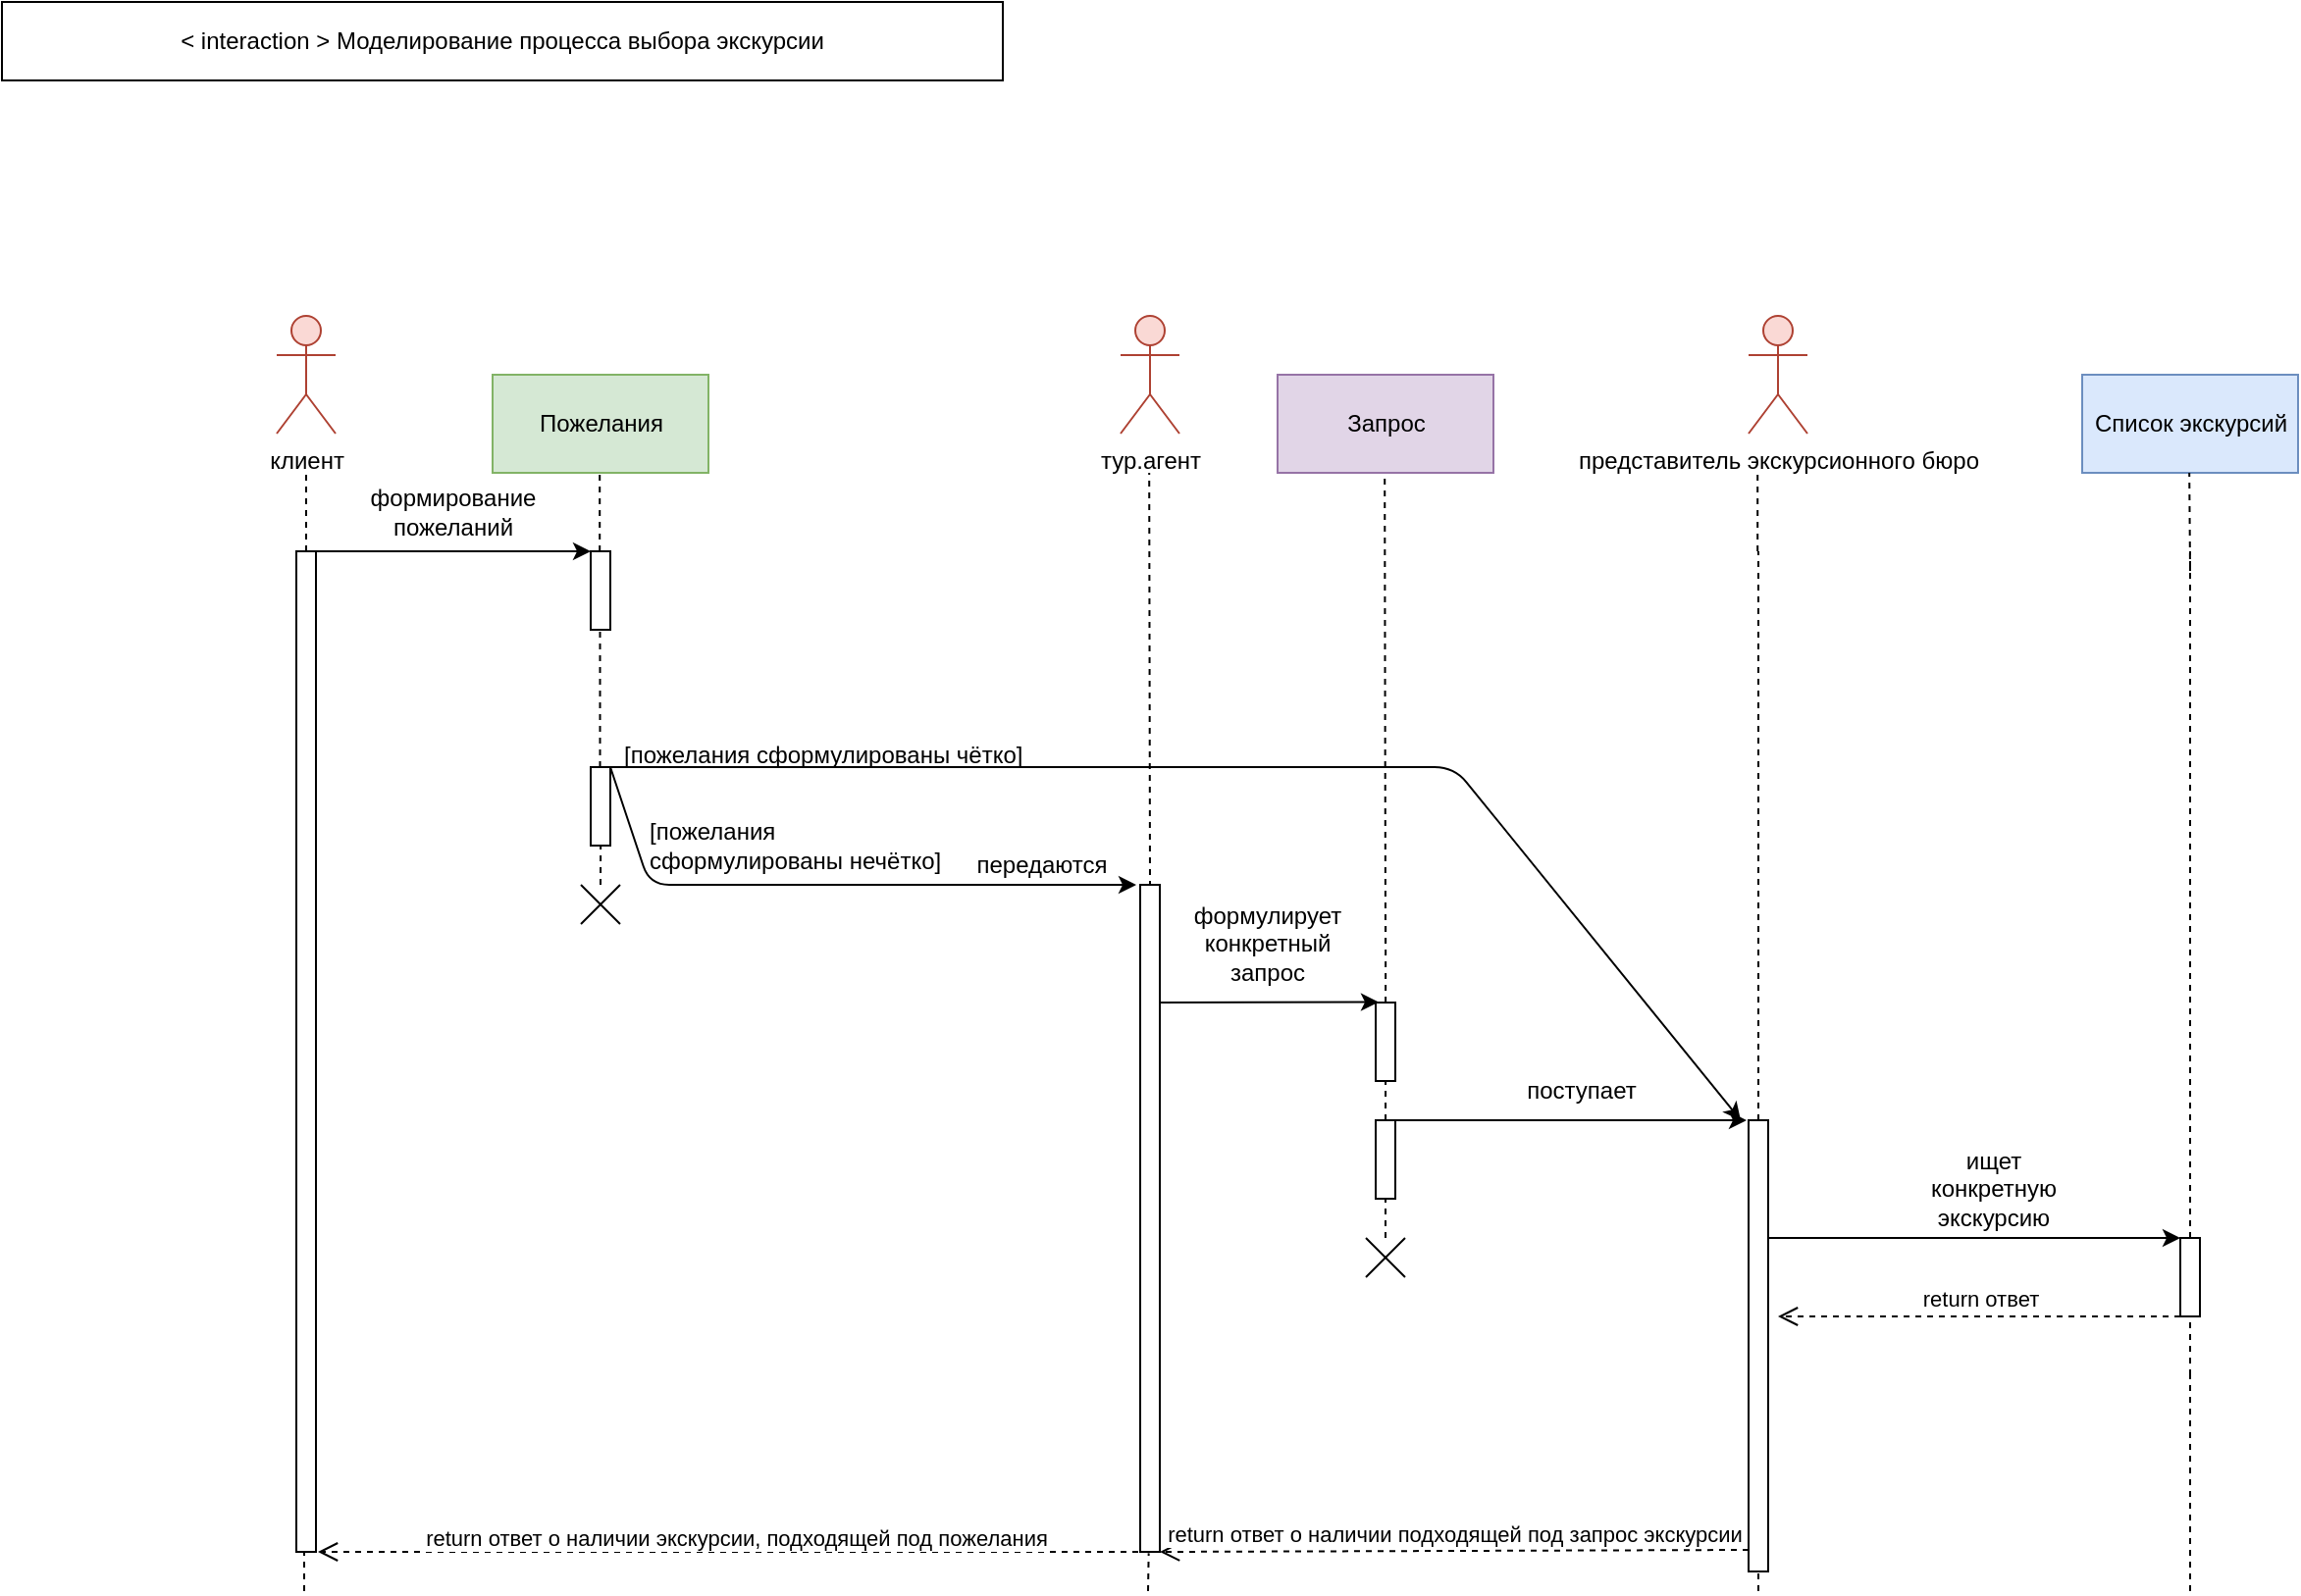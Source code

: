 <mxfile version="12.9.10" type="github">
  <diagram id="BwbKmep2h5bGMblftUvO" name="Page-1">
    <mxGraphModel dx="1422" dy="768" grid="1" gridSize="10" guides="1" tooltips="1" connect="1" arrows="1" fold="1" page="1" pageScale="1" pageWidth="850" pageHeight="1100" math="0" shadow="0">
      <root>
        <mxCell id="0" />
        <mxCell id="1" parent="0" />
        <mxCell id="eJPUeLMYaRIpT0Y_iR7e-1" value="клиент" style="shape=umlActor;verticalLabelPosition=bottom;labelBackgroundColor=#ffffff;verticalAlign=top;html=1;fillColor=#fad9d5;strokeColor=#ae4132;" parent="1" vertex="1">
          <mxGeometry x="180" y="200" width="30" height="60" as="geometry" />
        </mxCell>
        <mxCell id="eJPUeLMYaRIpT0Y_iR7e-2" value="тур.агент" style="shape=umlActor;verticalLabelPosition=bottom;labelBackgroundColor=#ffffff;verticalAlign=top;html=1;fillColor=#fad9d5;strokeColor=#ae4132;" parent="1" vertex="1">
          <mxGeometry x="610" y="200" width="30" height="60" as="geometry" />
        </mxCell>
        <mxCell id="eJPUeLMYaRIpT0Y_iR7e-3" value="&lt;div&gt;представитель экскурсионного бюро&lt;/div&gt;" style="shape=umlActor;verticalLabelPosition=bottom;labelBackgroundColor=#ffffff;verticalAlign=top;html=1;fillColor=#fad9d5;strokeColor=#ae4132;" parent="1" vertex="1">
          <mxGeometry x="930" y="200" width="30" height="60" as="geometry" />
        </mxCell>
        <mxCell id="eJPUeLMYaRIpT0Y_iR7e-4" value="Пожелания" style="html=1;fillColor=#d5e8d4;strokeColor=#82b366;" parent="1" vertex="1">
          <mxGeometry x="290" y="230" width="110" height="50" as="geometry" />
        </mxCell>
        <mxCell id="eJPUeLMYaRIpT0Y_iR7e-5" value="Запрос" style="html=1;fillColor=#e1d5e7;strokeColor=#9673a6;" parent="1" vertex="1">
          <mxGeometry x="690" y="230" width="110" height="50" as="geometry" />
        </mxCell>
        <mxCell id="eJPUeLMYaRIpT0Y_iR7e-6" value="Список экскурсий" style="html=1;fillColor=#dae8fc;strokeColor=#6c8ebf;" parent="1" vertex="1">
          <mxGeometry x="1100" y="230" width="110" height="50" as="geometry" />
        </mxCell>
        <mxCell id="eJPUeLMYaRIpT0Y_iR7e-8" value="" style="html=1;points=[];perimeter=orthogonalPerimeter;" parent="1" vertex="1">
          <mxGeometry x="190" y="320" width="10" height="510" as="geometry" />
        </mxCell>
        <mxCell id="eJPUeLMYaRIpT0Y_iR7e-9" value="формирование пожеланий" style="text;html=1;strokeColor=none;fillColor=none;align=center;verticalAlign=middle;whiteSpace=wrap;rounded=0;" parent="1" vertex="1">
          <mxGeometry x="200" y="280" width="140" height="40" as="geometry" />
        </mxCell>
        <mxCell id="eJPUeLMYaRIpT0Y_iR7e-10" value="" style="endArrow=none;dashed=1;html=1;" parent="1" edge="1">
          <mxGeometry width="50" height="50" relative="1" as="geometry">
            <mxPoint x="195" y="320" as="sourcePoint" />
            <mxPoint x="195" y="280" as="targetPoint" />
          </mxGeometry>
        </mxCell>
        <mxCell id="eJPUeLMYaRIpT0Y_iR7e-11" value="" style="endArrow=none;dashed=1;html=1;entryX=0.433;entryY=1.017;entryDx=0;entryDy=0;entryPerimeter=0;" parent="1" source="eJPUeLMYaRIpT0Y_iR7e-29" edge="1">
          <mxGeometry width="50" height="50" relative="1" as="geometry">
            <mxPoint x="344.75" y="558.64" as="sourcePoint" />
            <mxPoint x="345.08" y="450.0" as="targetPoint" />
          </mxGeometry>
        </mxCell>
        <mxCell id="eJPUeLMYaRIpT0Y_iR7e-12" value="" style="endArrow=none;dashed=1;html=1;" parent="1" source="eJPUeLMYaRIpT0Y_iR7e-13" edge="1">
          <mxGeometry width="50" height="50" relative="1" as="geometry">
            <mxPoint x="345.1" y="300" as="sourcePoint" />
            <mxPoint x="344.6" y="280" as="targetPoint" />
          </mxGeometry>
        </mxCell>
        <mxCell id="eJPUeLMYaRIpT0Y_iR7e-13" value="" style="html=1;points=[];perimeter=orthogonalPerimeter;" parent="1" vertex="1">
          <mxGeometry x="340" y="320" width="10" height="40" as="geometry" />
        </mxCell>
        <mxCell id="eJPUeLMYaRIpT0Y_iR7e-15" value="передаются" style="text;html=1;strokeColor=none;fillColor=none;align=center;verticalAlign=middle;whiteSpace=wrap;rounded=0;" parent="1" vertex="1">
          <mxGeometry x="500" y="470" width="140" height="20" as="geometry" />
        </mxCell>
        <mxCell id="eJPUeLMYaRIpT0Y_iR7e-16" value="" style="endArrow=none;dashed=1;html=1;entryX=0.433;entryY=1.017;entryDx=0;entryDy=0;entryPerimeter=0;" parent="1" edge="1">
          <mxGeometry width="50" height="50" relative="1" as="geometry">
            <mxPoint x="625.08" y="550" as="sourcePoint" />
            <mxPoint x="625.08" y="510.0" as="targetPoint" />
          </mxGeometry>
        </mxCell>
        <mxCell id="eJPUeLMYaRIpT0Y_iR7e-17" value="" style="endArrow=none;dashed=1;html=1;exitX=0.5;exitY=0.003;exitDx=0;exitDy=0;exitPerimeter=0;" parent="1" edge="1" source="eJPUeLMYaRIpT0Y_iR7e-30">
          <mxGeometry width="50" height="50" relative="1" as="geometry">
            <mxPoint x="625" y="380" as="sourcePoint" />
            <mxPoint x="624.6" y="280" as="targetPoint" />
          </mxGeometry>
        </mxCell>
        <mxCell id="eJPUeLMYaRIpT0Y_iR7e-18" value="" style="endArrow=classic;html=1;exitX=0.475;exitY=0;exitDx=0;exitDy=0;exitPerimeter=0;entryX=0.15;entryY=-0.006;entryDx=0;entryDy=0;entryPerimeter=0;" parent="1" target="eJPUeLMYaRIpT0Y_iR7e-33" edge="1">
          <mxGeometry width="50" height="50" relative="1" as="geometry">
            <mxPoint x="630" y="550" as="sourcePoint" />
            <mxPoint x="745.25" y="550" as="targetPoint" />
          </mxGeometry>
        </mxCell>
        <mxCell id="eJPUeLMYaRIpT0Y_iR7e-19" value="" style="endArrow=none;dashed=1;html=1;entryX=0.433;entryY=1.017;entryDx=0;entryDy=0;entryPerimeter=0;" parent="1" edge="1">
          <mxGeometry width="50" height="50" relative="1" as="geometry">
            <mxPoint x="745" y="670" as="sourcePoint" />
            <mxPoint x="745.08" y="510.0" as="targetPoint" />
          </mxGeometry>
        </mxCell>
        <mxCell id="eJPUeLMYaRIpT0Y_iR7e-20" value="" style="endArrow=none;dashed=1;html=1;" parent="1" edge="1">
          <mxGeometry width="50" height="50" relative="1" as="geometry">
            <mxPoint x="745" y="520" as="sourcePoint" />
            <mxPoint x="744.6" y="280" as="targetPoint" />
          </mxGeometry>
        </mxCell>
        <mxCell id="eJPUeLMYaRIpT0Y_iR7e-21" value="формулирует конкретный запрос" style="text;html=1;strokeColor=none;fillColor=none;align=center;verticalAlign=middle;whiteSpace=wrap;rounded=0;" parent="1" vertex="1">
          <mxGeometry x="640" y="490" width="90" height="60" as="geometry" />
        </mxCell>
        <mxCell id="eJPUeLMYaRIpT0Y_iR7e-23" value="поступает" style="text;html=1;strokeColor=none;fillColor=none;align=center;verticalAlign=middle;whiteSpace=wrap;rounded=0;" parent="1" vertex="1">
          <mxGeometry x="800" y="580" width="90" height="30" as="geometry" />
        </mxCell>
        <mxCell id="eJPUeLMYaRIpT0Y_iR7e-24" value="" style="endArrow=none;dashed=1;html=1;" parent="1" source="eJPUeLMYaRIpT0Y_iR7e-36" edge="1">
          <mxGeometry width="50" height="50" relative="1" as="geometry">
            <mxPoint x="935" y="651" as="sourcePoint" />
            <mxPoint x="935" y="320" as="targetPoint" />
          </mxGeometry>
        </mxCell>
        <mxCell id="eJPUeLMYaRIpT0Y_iR7e-25" value="" style="endArrow=none;dashed=1;html=1;" parent="1" edge="1">
          <mxGeometry width="50" height="50" relative="1" as="geometry">
            <mxPoint x="934.6" y="320" as="sourcePoint" />
            <mxPoint x="934.6" y="280" as="targetPoint" />
          </mxGeometry>
        </mxCell>
        <mxCell id="eJPUeLMYaRIpT0Y_iR7e-26" value="" style="endArrow=none;dashed=1;html=1;" parent="1" source="eJPUeLMYaRIpT0Y_iR7e-39" edge="1">
          <mxGeometry width="50" height="50" relative="1" as="geometry">
            <mxPoint x="1155" y="680.5" as="sourcePoint" />
            <mxPoint x="1155" y="320" as="targetPoint" />
          </mxGeometry>
        </mxCell>
        <mxCell id="eJPUeLMYaRIpT0Y_iR7e-27" value="" style="endArrow=none;dashed=1;html=1;" parent="1" edge="1">
          <mxGeometry width="50" height="50" relative="1" as="geometry">
            <mxPoint x="1155" y="330" as="sourcePoint" />
            <mxPoint x="1154.6" y="280" as="targetPoint" />
          </mxGeometry>
        </mxCell>
        <mxCell id="eJPUeLMYaRIpT0Y_iR7e-28" value="" style="endArrow=none;dashed=1;html=1;" parent="1" edge="1" source="eJPUeLMYaRIpT0Y_iR7e-29">
          <mxGeometry width="50" height="50" relative="1" as="geometry">
            <mxPoint x="344.75" y="380" as="sourcePoint" />
            <mxPoint x="344.75" y="360" as="targetPoint" />
          </mxGeometry>
        </mxCell>
        <mxCell id="eJPUeLMYaRIpT0Y_iR7e-29" value="" style="html=1;points=[];perimeter=orthogonalPerimeter;" parent="1" vertex="1">
          <mxGeometry x="340" y="430" width="10" height="40" as="geometry" />
        </mxCell>
        <mxCell id="eJPUeLMYaRIpT0Y_iR7e-30" value="" style="html=1;points=[];perimeter=orthogonalPerimeter;" parent="1" vertex="1">
          <mxGeometry x="620" y="490" width="10" height="340" as="geometry" />
        </mxCell>
        <mxCell id="eJPUeLMYaRIpT0Y_iR7e-33" value="" style="html=1;points=[];perimeter=orthogonalPerimeter;" parent="1" vertex="1">
          <mxGeometry x="740" y="550" width="10" height="40" as="geometry" />
        </mxCell>
        <mxCell id="eJPUeLMYaRIpT0Y_iR7e-34" value="" style="html=1;points=[];perimeter=orthogonalPerimeter;" parent="1" vertex="1">
          <mxGeometry x="740" y="610" width="10" height="40" as="geometry" />
        </mxCell>
        <mxCell id="eJPUeLMYaRIpT0Y_iR7e-35" value="" style="endArrow=classic;html=1;" parent="1" edge="1">
          <mxGeometry width="50" height="50" relative="1" as="geometry">
            <mxPoint x="940" y="670" as="sourcePoint" />
            <mxPoint x="1150" y="670" as="targetPoint" />
            <Array as="points">
              <mxPoint x="1000" y="670" />
              <mxPoint x="1049.67" y="670" />
              <mxPoint x="1100" y="670" />
            </Array>
          </mxGeometry>
        </mxCell>
        <mxCell id="eJPUeLMYaRIpT0Y_iR7e-36" value="" style="html=1;points=[];perimeter=orthogonalPerimeter;" parent="1" vertex="1">
          <mxGeometry x="930" y="610" width="10" height="230" as="geometry" />
        </mxCell>
        <mxCell id="eJPUeLMYaRIpT0Y_iR7e-37" value="" style="endArrow=none;dashed=1;html=1;" parent="1" target="eJPUeLMYaRIpT0Y_iR7e-36" edge="1">
          <mxGeometry width="50" height="50" relative="1" as="geometry">
            <mxPoint x="935" y="850" as="sourcePoint" />
            <mxPoint x="935" y="430" as="targetPoint" />
          </mxGeometry>
        </mxCell>
        <mxCell id="eJPUeLMYaRIpT0Y_iR7e-39" value="" style="html=1;points=[];perimeter=orthogonalPerimeter;" parent="1" vertex="1">
          <mxGeometry x="1150" y="670" width="10" height="40" as="geometry" />
        </mxCell>
        <mxCell id="eJPUeLMYaRIpT0Y_iR7e-40" value="" style="endArrow=none;dashed=1;html=1;" parent="1" target="eJPUeLMYaRIpT0Y_iR7e-39" edge="1">
          <mxGeometry width="50" height="50" relative="1" as="geometry">
            <mxPoint x="1155" y="740" as="sourcePoint" />
            <mxPoint x="1155" y="430" as="targetPoint" />
          </mxGeometry>
        </mxCell>
        <mxCell id="eJPUeLMYaRIpT0Y_iR7e-41" value="" style="endArrow=none;dashed=1;html=1;entryX=0.433;entryY=1.017;entryDx=0;entryDy=0;entryPerimeter=0;" parent="1" edge="1">
          <mxGeometry width="50" height="50" relative="1" as="geometry">
            <mxPoint x="345" y="490" as="sourcePoint" />
            <mxPoint x="345.08" y="470.0" as="targetPoint" />
          </mxGeometry>
        </mxCell>
        <mxCell id="eJPUeLMYaRIpT0Y_iR7e-42" value="ищет конкретную экскурсию" style="text;html=1;strokeColor=none;fillColor=none;align=center;verticalAlign=middle;whiteSpace=wrap;rounded=0;" parent="1" vertex="1">
          <mxGeometry x="1010" y="630" width="90" height="30" as="geometry" />
        </mxCell>
        <mxCell id="eJPUeLMYaRIpT0Y_iR7e-43" value="" style="endArrow=none;dashed=1;html=1;" parent="1" edge="1">
          <mxGeometry width="50" height="50" relative="1" as="geometry">
            <mxPoint x="1155" y="850" as="sourcePoint" />
            <mxPoint x="1155" y="740" as="targetPoint" />
          </mxGeometry>
        </mxCell>
        <mxCell id="eJPUeLMYaRIpT0Y_iR7e-44" value="return ответ о наличии подходящей под запрос экскурсии" style="html=1;verticalAlign=bottom;endArrow=open;dashed=1;endSize=8;" parent="1" edge="1">
          <mxGeometry relative="1" as="geometry">
            <mxPoint x="930" y="829" as="sourcePoint" />
            <mxPoint x="630" y="830" as="targetPoint" />
            <mxPoint y="1" as="offset" />
          </mxGeometry>
        </mxCell>
        <mxCell id="eJPUeLMYaRIpT0Y_iR7e-49" value="" style="endArrow=none;dashed=1;html=1;entryX=0.433;entryY=1.017;entryDx=0;entryDy=0;entryPerimeter=0;" parent="1" edge="1">
          <mxGeometry width="50" height="50" relative="1" as="geometry">
            <mxPoint x="624" y="850" as="sourcePoint" />
            <mxPoint x="624.33" y="830.68" as="targetPoint" />
          </mxGeometry>
        </mxCell>
        <mxCell id="eJPUeLMYaRIpT0Y_iR7e-50" value="return ответ о наличии экскурсии, подходящей под пожелания " style="html=1;verticalAlign=bottom;endArrow=open;dashed=1;endSize=8;" parent="1" edge="1">
          <mxGeometry x="-0.002" y="2" relative="1" as="geometry">
            <mxPoint x="625" y="830" as="sourcePoint" />
            <mxPoint x="201" y="830" as="targetPoint" />
            <mxPoint as="offset" />
            <Array as="points" />
          </mxGeometry>
        </mxCell>
        <mxCell id="eJPUeLMYaRIpT0Y_iR7e-51" value="" style="endArrow=none;dashed=1;html=1;" parent="1" target="eJPUeLMYaRIpT0Y_iR7e-8" edge="1">
          <mxGeometry width="50" height="50" relative="1" as="geometry">
            <mxPoint x="194" y="850" as="sourcePoint" />
            <mxPoint x="194.33" y="720.68" as="targetPoint" />
          </mxGeometry>
        </mxCell>
        <mxCell id="eJPUeLMYaRIpT0Y_iR7e-52" value="&lt;div&gt;&amp;lt; interaction &amp;gt; Моделирование процесса выбора экскурсии&lt;/div&gt;" style="rounded=0;whiteSpace=wrap;html=1;" parent="1" vertex="1">
          <mxGeometry x="40" y="40" width="510" height="40" as="geometry" />
        </mxCell>
        <mxCell id="eJPUeLMYaRIpT0Y_iR7e-53" value="" style="shape=umlDestroy;whiteSpace=wrap;html=1;strokeWidth=1;" parent="1" vertex="1">
          <mxGeometry x="335" y="490" width="20" height="20" as="geometry" />
        </mxCell>
        <mxCell id="eJPUeLMYaRIpT0Y_iR7e-54" value="" style="shape=umlDestroy;whiteSpace=wrap;html=1;strokeWidth=1;" parent="1" vertex="1">
          <mxGeometry x="735" y="670" width="20" height="20" as="geometry" />
        </mxCell>
        <mxCell id="FuVLLFe_GyLbmor-yIGp-1" value="return ответ" style="html=1;verticalAlign=bottom;endArrow=open;dashed=1;endSize=8;entryX=1.5;entryY=1;entryDx=0;entryDy=0;entryPerimeter=0;" edge="1" parent="1">
          <mxGeometry relative="1" as="geometry">
            <mxPoint x="1150" y="710" as="sourcePoint" />
            <mxPoint x="945" y="710" as="targetPoint" />
          </mxGeometry>
        </mxCell>
        <mxCell id="FuVLLFe_GyLbmor-yIGp-7" value="" style="endArrow=classic;html=1;entryX=1;entryY=1;entryDx=0;entryDy=0;" edge="1" parent="1" target="eJPUeLMYaRIpT0Y_iR7e-9">
          <mxGeometry width="50" height="50" relative="1" as="geometry">
            <mxPoint x="199" y="320" as="sourcePoint" />
            <mxPoint x="295" y="310" as="targetPoint" />
          </mxGeometry>
        </mxCell>
        <mxCell id="FuVLLFe_GyLbmor-yIGp-8" value="&lt;div align=&quot;left&quot;&gt;[пожелания сформулированы нечётко]&lt;/div&gt;" style="text;html=1;strokeColor=none;fillColor=none;align=left;verticalAlign=middle;whiteSpace=wrap;rounded=0;" vertex="1" parent="1">
          <mxGeometry x="367.5" y="450" width="152.5" height="40" as="geometry" />
        </mxCell>
        <mxCell id="FuVLLFe_GyLbmor-yIGp-9" value="[пожелания сформулированы чётко]" style="text;whiteSpace=wrap;html=1;" vertex="1" parent="1">
          <mxGeometry x="355" y="410" width="230" height="30" as="geometry" />
        </mxCell>
        <mxCell id="FuVLLFe_GyLbmor-yIGp-10" value="" style="endArrow=classic;html=1;entryX=-0.2;entryY=0;entryDx=0;entryDy=0;entryPerimeter=0;" edge="1" parent="1" target="eJPUeLMYaRIpT0Y_iR7e-30">
          <mxGeometry width="50" height="50" relative="1" as="geometry">
            <mxPoint x="350" y="430" as="sourcePoint" />
            <mxPoint x="480" y="510" as="targetPoint" />
            <Array as="points">
              <mxPoint x="370" y="490" />
              <mxPoint x="460" y="490" />
            </Array>
          </mxGeometry>
        </mxCell>
        <mxCell id="FuVLLFe_GyLbmor-yIGp-11" value="" style="endArrow=classic;html=1;" edge="1" parent="1">
          <mxGeometry width="50" height="50" relative="1" as="geometry">
            <mxPoint x="350" y="430" as="sourcePoint" />
            <mxPoint x="926" y="610" as="targetPoint" />
            <Array as="points">
              <mxPoint x="780" y="430" />
            </Array>
          </mxGeometry>
        </mxCell>
        <mxCell id="FuVLLFe_GyLbmor-yIGp-12" value="" style="endArrow=classic;html=1;" edge="1" parent="1">
          <mxGeometry width="50" height="50" relative="1" as="geometry">
            <mxPoint x="750" y="610" as="sourcePoint" />
            <mxPoint x="929" y="610" as="targetPoint" />
          </mxGeometry>
        </mxCell>
      </root>
    </mxGraphModel>
  </diagram>
</mxfile>
